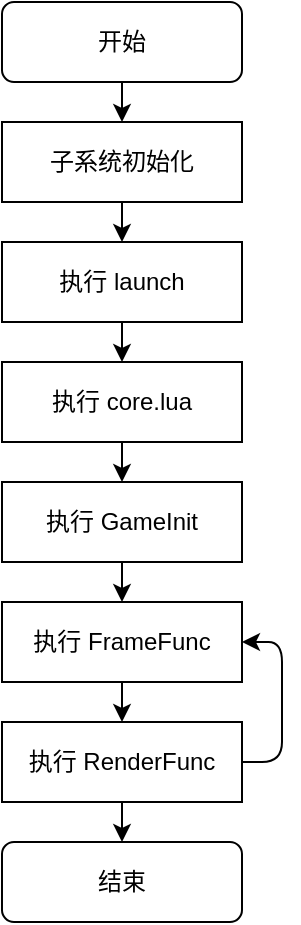 <mxfile>
    <diagram id="gj19whHzGpJxUK2HiTVV" name="第 1 页">
        <mxGraphModel dx="734" dy="543" grid="1" gridSize="10" guides="1" tooltips="1" connect="1" arrows="1" fold="1" page="1" pageScale="1" pageWidth="827" pageHeight="1169" math="0" shadow="0">
            <root>
                <mxCell id="0"/>
                <mxCell id="1" parent="0"/>
                <mxCell id="8" style="edgeStyle=none;html=1;exitX=0.5;exitY=1;exitDx=0;exitDy=0;entryX=0.5;entryY=0;entryDx=0;entryDy=0;" edge="1" parent="1" source="2" target="3">
                    <mxGeometry relative="1" as="geometry"/>
                </mxCell>
                <mxCell id="2" value="子系统初始化" style="rounded=0;whiteSpace=wrap;html=1;" vertex="1" parent="1">
                    <mxGeometry x="120" y="160" width="120" height="40" as="geometry"/>
                </mxCell>
                <mxCell id="9" style="edgeStyle=none;html=1;exitX=0.5;exitY=1;exitDx=0;exitDy=0;entryX=0.5;entryY=0;entryDx=0;entryDy=0;" edge="1" parent="1" source="3" target="4">
                    <mxGeometry relative="1" as="geometry"/>
                </mxCell>
                <mxCell id="3" value="执行 launch" style="rounded=0;whiteSpace=wrap;html=1;" vertex="1" parent="1">
                    <mxGeometry x="120" y="220" width="120" height="40" as="geometry"/>
                </mxCell>
                <mxCell id="10" style="edgeStyle=none;html=1;exitX=0.5;exitY=1;exitDx=0;exitDy=0;entryX=0.5;entryY=0;entryDx=0;entryDy=0;" edge="1" parent="1" source="4" target="5">
                    <mxGeometry relative="1" as="geometry"/>
                </mxCell>
                <mxCell id="4" value="执行 core.lua" style="rounded=0;whiteSpace=wrap;html=1;" vertex="1" parent="1">
                    <mxGeometry x="120" y="280" width="120" height="40" as="geometry"/>
                </mxCell>
                <mxCell id="11" style="edgeStyle=none;html=1;exitX=0.5;exitY=1;exitDx=0;exitDy=0;entryX=0.5;entryY=0;entryDx=0;entryDy=0;" edge="1" parent="1" source="5" target="6">
                    <mxGeometry relative="1" as="geometry"/>
                </mxCell>
                <mxCell id="5" value="执行 GameInit" style="rounded=0;whiteSpace=wrap;html=1;" vertex="1" parent="1">
                    <mxGeometry x="120" y="340" width="120" height="40" as="geometry"/>
                </mxCell>
                <mxCell id="12" style="edgeStyle=none;html=1;exitX=0.5;exitY=1;exitDx=0;exitDy=0;entryX=0.5;entryY=0;entryDx=0;entryDy=0;" edge="1" parent="1" source="6" target="7">
                    <mxGeometry relative="1" as="geometry"/>
                </mxCell>
                <mxCell id="6" value="执行 FrameFunc" style="rounded=0;whiteSpace=wrap;html=1;" vertex="1" parent="1">
                    <mxGeometry x="120" y="400" width="120" height="40" as="geometry"/>
                </mxCell>
                <mxCell id="13" style="edgeStyle=orthogonalEdgeStyle;html=1;exitX=1;exitY=0.5;exitDx=0;exitDy=0;entryX=1;entryY=0.5;entryDx=0;entryDy=0;" edge="1" parent="1" source="7" target="6">
                    <mxGeometry relative="1" as="geometry">
                        <Array as="points">
                            <mxPoint x="260" y="480"/>
                            <mxPoint x="260" y="420"/>
                        </Array>
                    </mxGeometry>
                </mxCell>
                <mxCell id="14" style="edgeStyle=orthogonalEdgeStyle;html=1;exitX=0.5;exitY=1;exitDx=0;exitDy=0;" edge="1" parent="1" source="7">
                    <mxGeometry relative="1" as="geometry">
                        <mxPoint x="180" y="520" as="targetPoint"/>
                    </mxGeometry>
                </mxCell>
                <mxCell id="7" value="执行 RenderFunc" style="rounded=0;whiteSpace=wrap;html=1;" vertex="1" parent="1">
                    <mxGeometry x="120" y="460" width="120" height="40" as="geometry"/>
                </mxCell>
                <mxCell id="15" value="结束" style="rounded=1;whiteSpace=wrap;html=1;" vertex="1" parent="1">
                    <mxGeometry x="120" y="520" width="120" height="40" as="geometry"/>
                </mxCell>
                <mxCell id="17" style="edgeStyle=orthogonalEdgeStyle;html=1;exitX=0.5;exitY=1;exitDx=0;exitDy=0;entryX=0.5;entryY=0;entryDx=0;entryDy=0;" edge="1" parent="1" source="16" target="2">
                    <mxGeometry relative="1" as="geometry"/>
                </mxCell>
                <mxCell id="16" value="开始" style="rounded=1;whiteSpace=wrap;html=1;" vertex="1" parent="1">
                    <mxGeometry x="120" y="100" width="120" height="40" as="geometry"/>
                </mxCell>
            </root>
        </mxGraphModel>
    </diagram>
</mxfile>